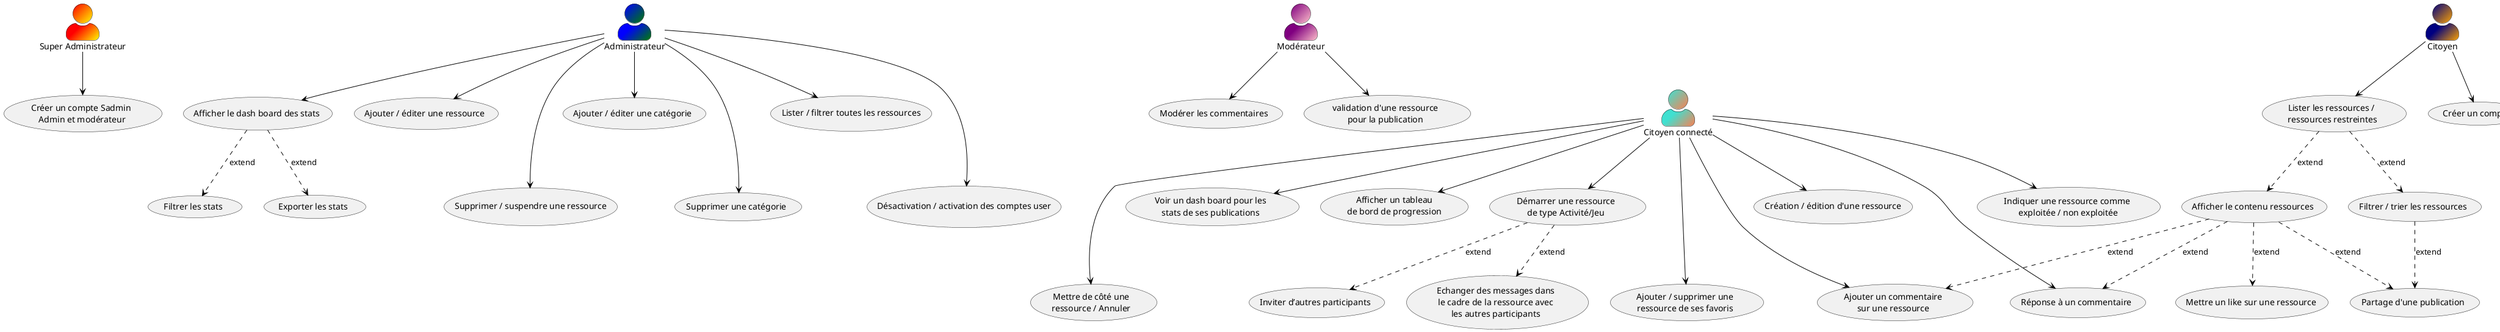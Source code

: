 @startuml

'!theme bluegray

skinparam ArrowHeadColor black
skinparam ArrowColor black
skinparam Color black
skinparam actorStyle awesome

:Super Administrateur: as sadmin #Red/Yellow
:Administrateur: as admin #Blue/Green
:Modérateur: as mod #Purple/Pink
:Citoyen connecté: as user #Turquoise/Coral
:Citoyen: as visit #Navy/Orange

sadmin --> (Créer un compte Sadmin\n Admin et modérateur)

(Afficher le dash board des stats) as adminad
admin --> (Ajouter / éditer une ressource)
admin ---> (Supprimer / suspendre une ressource)
admin --> (Ajouter / éditer une catégorie)
admin ---> (Supprimer une catégorie)
admin --> (Lister / filtrer toutes les ressources)
admin ---> (Désactivation / activation des comptes user)
admin --> adminad
adminad ..> (Filtrer les stats) : extend
adminad ..> (Exporter les stats) : extend

mod --> (Modérer les commentaires)
mod --> (validation d'une ressource\npour la publication)

(Ajouter un commentaire\nsur une ressource) as userac
(Réponse à un commentaire) as userrc
(Démarrer une ressource\nde type Activité/Jeu) as userdr
user --> userac
user ---> userrc
user --> (Création / édition d'une ressource)
user ---> (Ajouter / supprimer une\nressource de ses favoris)
user --> (Indiquer une ressource comme\n exploitée / non exploitée)
user ---> (Mettre de côté une\nressource / Annuler)
user --> userdr
userdr ..> (Inviter d’autres participants) : extend
userdr ..> (Echanger des messages dans\nle cadre de la ressource avec\nles autres participants) : extend
user --> (Voir un dash board pour les\nstats de ses publications)
' TODO ??? quesaco
user --> (Afficher un tableau\nde bord de progression)
' TODO end

(Filtrer / trier les ressources) as visitft
(Afficher le contenu ressources) as visitac
(Lister les ressources /\n ressources restreintes) as visitlr
(Partage d'une publication) as visitpp
visitac ..> userac : extend
visitac ..> userrc : extend
visitac ..> (Mettre un like sur une ressource) : extend
visitft ..> visitpp : extend
visitac ..> visitpp : extend
visit --> (Créer un compte)
visitlr ..> visitft : extend
visit --> visitlr
visitlr ..> visitac : extend
@enduml
